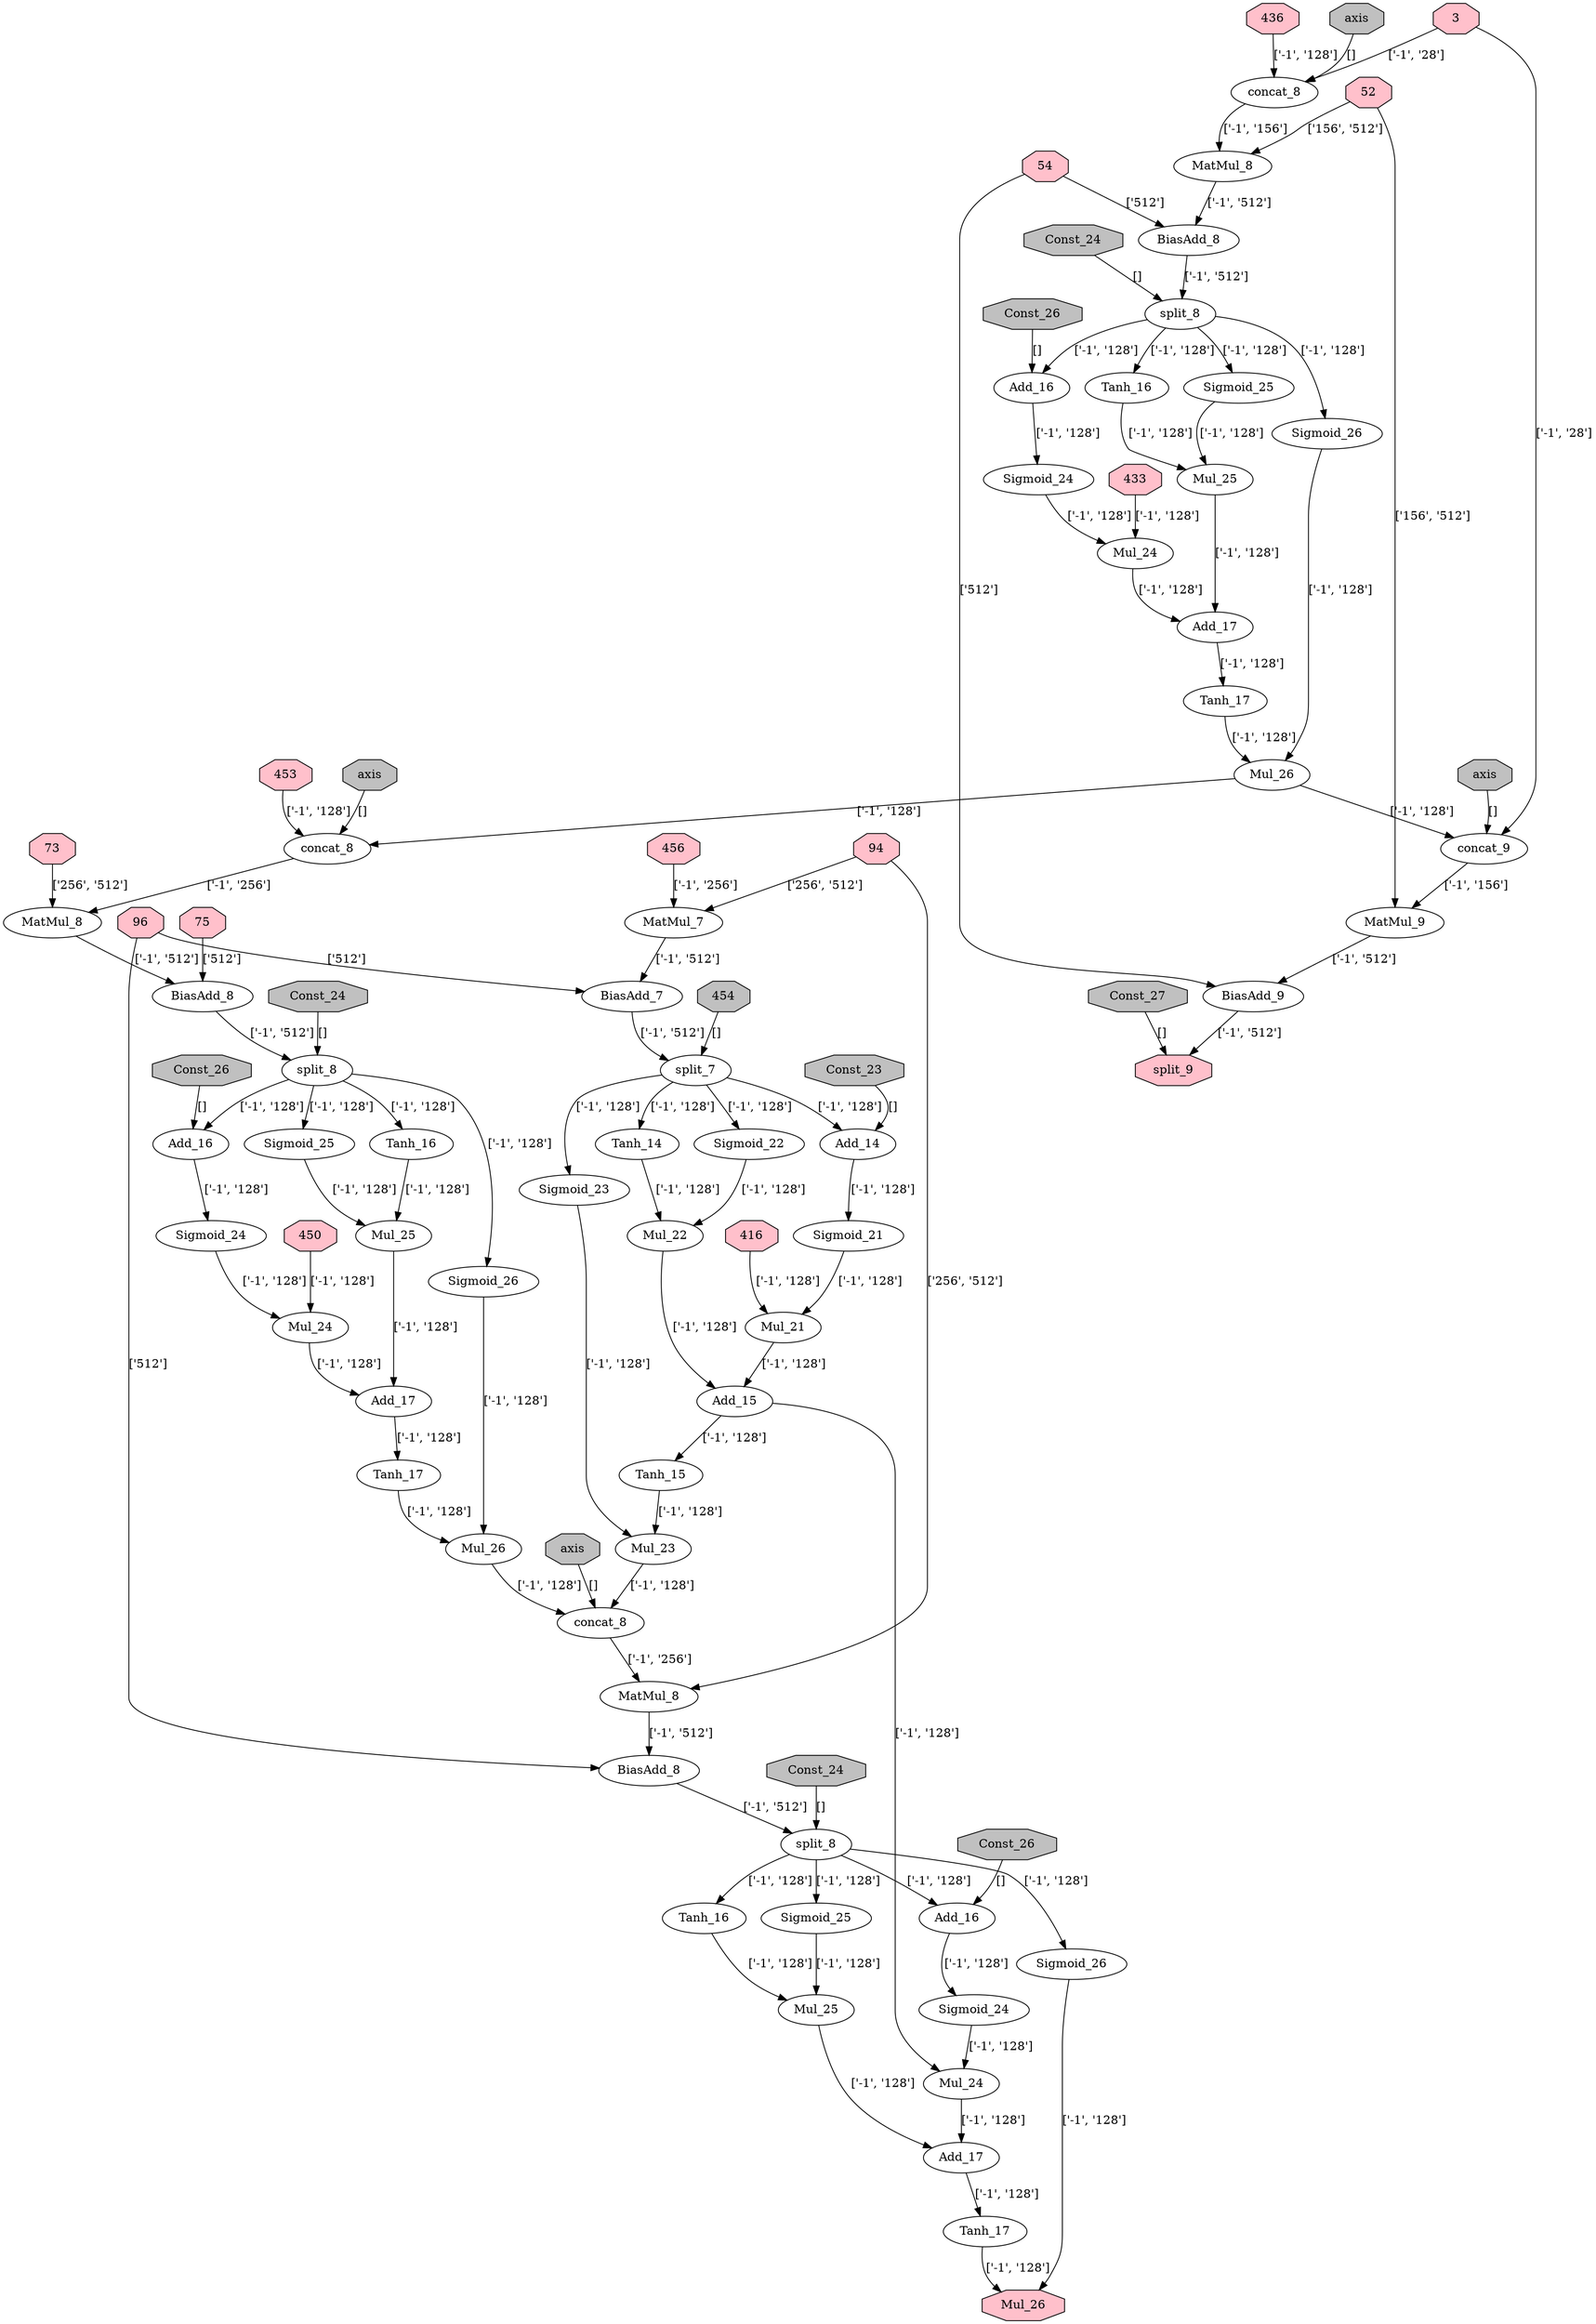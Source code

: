 strict digraph  {
	node [label="\N"];
	512	 [label=Add_16,
		name="rnn/rnn/multi_rnn_cell/cell_2/basic_lstm_cell/Add_16"];
	513	 [label=Sigmoid_24,
		name="rnn/rnn/multi_rnn_cell/cell_2/basic_lstm_cell/Sigmoid_24"];
	512 -> 513	 [label="['-1', '128']"];
	514	 [label=Mul_24,
		name="rnn/rnn/multi_rnn_cell/cell_2/basic_lstm_cell/Mul_24"];
	513 -> 514	 [label="['-1', '128']"];
	518	 [label=Add_17,
		name="rnn/rnn/multi_rnn_cell/cell_2/basic_lstm_cell/Add_17"];
	514 -> 518	 [label="['-1', '128']"];
	3	 [fillcolor=pink,
		shape=octagon,
		style=filled];
	524	 [label=concat_9,
		name="rnn/rnn/multi_rnn_cell/cell_0/basic_lstm_cell/concat_9"];
	3 -> 524	 [label="['-1', '28']"];
	473	 [label=concat_8,
		name="rnn/rnn/multi_rnn_cell/cell_0/basic_lstm_cell/concat_8"];
	3 -> 473	 [label="['-1', '28']"];
	516	 [label=Tanh_16,
		name="rnn/rnn/multi_rnn_cell/cell_2/basic_lstm_cell/Tanh_16"];
	517	 [label=Mul_25,
		name="rnn/rnn/multi_rnn_cell/cell_2/basic_lstm_cell/Mul_25"];
	516 -> 517	 [label="['-1', '128']"];
	517 -> 518	 [label="['-1', '128']"];
	519	 [label=Tanh_17,
		name="rnn/rnn/multi_rnn_cell/cell_2/basic_lstm_cell/Tanh_17"];
	518 -> 519	 [label="['-1', '128']"];
	521	 [fillcolor=pink,
		label=Mul_26,
		name="rnn/rnn/multi_rnn_cell/cell_2/basic_lstm_cell/Mul_26",
		shape=octagon,
		style=filled];
	519 -> 521	 [label="['-1', '128']"];
	520	 [label=Sigmoid_26,
		name="rnn/rnn/multi_rnn_cell/cell_2/basic_lstm_cell/Sigmoid_26"];
	520 -> 521	 [label="['-1', '128']"];
	522	 [fillcolor=grey,
		label=Const_27,
		name="rnn/rnn/multi_rnn_cell/cell_0/basic_lstm_cell/Const_27",
		shape=octagon,
		style=filled];
	527	 [fillcolor=pink,
		label=split_9,
		name="rnn/rnn/multi_rnn_cell/cell_0/basic_lstm_cell/split_9",
		shape=octagon,
		style=filled];
	522 -> 527	 [label="[]"];
	523	 [fillcolor=grey,
		label=axis,
		name="rnn/rnn/multi_rnn_cell/cell_0/basic_lstm_cell/concat_9/axis",
		shape=octagon,
		style=filled];
	523 -> 524	 [label="[]"];
	525	 [label=MatMul_9,
		name="rnn/rnn/multi_rnn_cell/cell_0/basic_lstm_cell/MatMul_9"];
	524 -> 525	 [label="['-1', '156']"];
	526	 [label=BiasAdd_9,
		name="rnn/rnn/multi_rnn_cell/cell_0/basic_lstm_cell/BiasAdd_9"];
	525 -> 526	 [label="['-1', '512']"];
	526 -> 527	 [label="['-1', '512']"];
	515	 [label=Sigmoid_25,
		name="rnn/rnn/multi_rnn_cell/cell_2/basic_lstm_cell/Sigmoid_25"];
	515 -> 517	 [label="['-1', '128']"];
	416	 [fillcolor=pink,
		shape=octagon,
		style=filled];
	463	 [label=Mul_21,
		name="rnn/rnn/multi_rnn_cell/cell_2/basic_lstm_cell/Mul_21"];
	416 -> 463	 [label="['-1', '128']"];
	433	 [fillcolor=pink,
		shape=octagon,
		style=filled];
	480	 [label=Mul_24,
		name="rnn/rnn/multi_rnn_cell/cell_0/basic_lstm_cell/Mul_24"];
	433 -> 480	 [label="['-1', '128']"];
	436	 [fillcolor=pink,
		shape=octagon,
		style=filled];
	436 -> 473	 [label="['-1', '128']"];
	478	 [label=Add_16,
		name="rnn/rnn/multi_rnn_cell/cell_0/basic_lstm_cell/Add_16"];
	479	 [label=Sigmoid_24,
		name="rnn/rnn/multi_rnn_cell/cell_0/basic_lstm_cell/Sigmoid_24"];
	478 -> 479	 [label="['-1', '128']"];
	54	 [fillcolor=pink,
		shape=octagon,
		style=filled];
	54 -> 526	 [label="['512']"];
	475	 [label=BiasAdd_8,
		name="rnn/rnn/multi_rnn_cell/cell_0/basic_lstm_cell/BiasAdd_8"];
	54 -> 475	 [label="['512']"];
	73	 [fillcolor=pink,
		shape=octagon,
		style=filled];
	491	 [label=MatMul_8,
		name="rnn/rnn/multi_rnn_cell/cell_1/basic_lstm_cell/MatMul_8"];
	73 -> 491	 [label="['256', '512']"];
	52	 [fillcolor=pink,
		shape=octagon,
		style=filled];
	52 -> 525	 [label="['156', '512']"];
	474	 [label=MatMul_8,
		name="rnn/rnn/multi_rnn_cell/cell_0/basic_lstm_cell/MatMul_8"];
	52 -> 474	 [label="['156', '512']"];
	484	 [label=Add_17,
		name="rnn/rnn/multi_rnn_cell/cell_0/basic_lstm_cell/Add_17"];
	480 -> 484	 [label="['-1', '128']"];
	450	 [fillcolor=pink,
		shape=octagon,
		style=filled];
	497	 [label=Mul_24,
		name="rnn/rnn/multi_rnn_cell/cell_1/basic_lstm_cell/Mul_24"];
	450 -> 497	 [label="['-1', '128']"];
	75	 [fillcolor=pink,
		shape=octagon,
		style=filled];
	492	 [label=BiasAdd_8,
		name="rnn/rnn/multi_rnn_cell/cell_1/basic_lstm_cell/BiasAdd_8"];
	75 -> 492	 [label="['512']"];
	453	 [fillcolor=pink,
		shape=octagon,
		style=filled];
	490	 [label=concat_8,
		name="rnn/rnn/multi_rnn_cell/cell_1/basic_lstm_cell/concat_8"];
	453 -> 490	 [label="['-1', '128']"];
	454	 [fillcolor=grey,
		shape=octagon,
		style=filled];
	459	 [label=split_7,
		name="rnn/rnn/multi_rnn_cell/cell_2/basic_lstm_cell/split_7"];
	454 -> 459	 [label="[]"];
	456	 [fillcolor=pink,
		shape=octagon,
		style=filled];
	457	 [label=MatMul_7,
		name="rnn/rnn/multi_rnn_cell/cell_2/basic_lstm_cell/MatMul_7"];
	456 -> 457	 [label="['-1', '256']"];
	458	 [label=BiasAdd_7,
		name="rnn/rnn/multi_rnn_cell/cell_2/basic_lstm_cell/BiasAdd_7"];
	457 -> 458	 [label="['-1', '512']"];
	458 -> 459	 [label="['-1', '512']"];
	461	 [label=Add_14,
		name="rnn/rnn/multi_rnn_cell/cell_2/basic_lstm_cell/Add_14"];
	459 -> 461	 [label="['-1', '128']"];
	464	 [label=Sigmoid_22,
		name="rnn/rnn/multi_rnn_cell/cell_2/basic_lstm_cell/Sigmoid_22"];
	459 -> 464	 [label="['-1', '128']"];
	465	 [label=Tanh_14,
		name="rnn/rnn/multi_rnn_cell/cell_2/basic_lstm_cell/Tanh_14"];
	459 -> 465	 [label="['-1', '128']"];
	469	 [label=Sigmoid_23,
		name="rnn/rnn/multi_rnn_cell/cell_2/basic_lstm_cell/Sigmoid_23"];
	459 -> 469	 [label="['-1', '128']"];
	460	 [fillcolor=grey,
		label=Const_23,
		name="rnn/rnn/multi_rnn_cell/cell_2/basic_lstm_cell/Const_23",
		shape=octagon,
		style=filled];
	460 -> 461	 [label="[]"];
	462	 [label=Sigmoid_21,
		name="rnn/rnn/multi_rnn_cell/cell_2/basic_lstm_cell/Sigmoid_21"];
	461 -> 462	 [label="['-1', '128']"];
	462 -> 463	 [label="['-1', '128']"];
	467	 [label=Add_15,
		name="rnn/rnn/multi_rnn_cell/cell_2/basic_lstm_cell/Add_15"];
	463 -> 467	 [label="['-1', '128']"];
	466	 [label=Mul_22,
		name="rnn/rnn/multi_rnn_cell/cell_2/basic_lstm_cell/Mul_22"];
	464 -> 466	 [label="['-1', '128']"];
	465 -> 466	 [label="['-1', '128']"];
	466 -> 467	 [label="['-1', '128']"];
	467 -> 514	 [label="['-1', '128']"];
	468	 [label=Tanh_15,
		name="rnn/rnn/multi_rnn_cell/cell_2/basic_lstm_cell/Tanh_15"];
	467 -> 468	 [label="['-1', '128']"];
	470	 [label=Mul_23,
		name="rnn/rnn/multi_rnn_cell/cell_2/basic_lstm_cell/Mul_23"];
	468 -> 470	 [label="['-1', '128']"];
	469 -> 470	 [label="['-1', '128']"];
	507	 [label=concat_8,
		name="rnn/rnn/multi_rnn_cell/cell_2/basic_lstm_cell/concat_8"];
	470 -> 507	 [label="['-1', '128']"];
	471	 [fillcolor=grey,
		label=Const_24,
		name="rnn/rnn/multi_rnn_cell/cell_0/basic_lstm_cell/Const_24",
		shape=octagon,
		style=filled];
	476	 [label=split_8,
		name="rnn/rnn/multi_rnn_cell/cell_0/basic_lstm_cell/split_8"];
	471 -> 476	 [label="[]"];
	472	 [fillcolor=grey,
		label=axis,
		name="rnn/rnn/multi_rnn_cell/cell_0/basic_lstm_cell/concat_8/axis",
		shape=octagon,
		style=filled];
	472 -> 473	 [label="[]"];
	473 -> 474	 [label="['-1', '156']"];
	474 -> 475	 [label="['-1', '512']"];
	475 -> 476	 [label="['-1', '512']"];
	476 -> 478	 [label="['-1', '128']"];
	481	 [label=Sigmoid_25,
		name="rnn/rnn/multi_rnn_cell/cell_0/basic_lstm_cell/Sigmoid_25"];
	476 -> 481	 [label="['-1', '128']"];
	482	 [label=Tanh_16,
		name="rnn/rnn/multi_rnn_cell/cell_0/basic_lstm_cell/Tanh_16"];
	476 -> 482	 [label="['-1', '128']"];
	486	 [label=Sigmoid_26,
		name="rnn/rnn/multi_rnn_cell/cell_0/basic_lstm_cell/Sigmoid_26"];
	476 -> 486	 [label="['-1', '128']"];
	477	 [fillcolor=grey,
		label=Const_26,
		name="rnn/rnn/multi_rnn_cell/cell_0/basic_lstm_cell/Const_26",
		shape=octagon,
		style=filled];
	477 -> 478	 [label="[]"];
	94	 [fillcolor=pink,
		shape=octagon,
		style=filled];
	94 -> 457	 [label="['256', '512']"];
	508	 [label=MatMul_8,
		name="rnn/rnn/multi_rnn_cell/cell_2/basic_lstm_cell/MatMul_8"];
	94 -> 508	 [label="['256', '512']"];
	479 -> 480	 [label="['-1', '128']"];
	96	 [fillcolor=pink,
		shape=octagon,
		style=filled];
	96 -> 458	 [label="['512']"];
	509	 [label=BiasAdd_8,
		name="rnn/rnn/multi_rnn_cell/cell_2/basic_lstm_cell/BiasAdd_8"];
	96 -> 509	 [label="['512']"];
	483	 [label=Mul_25,
		name="rnn/rnn/multi_rnn_cell/cell_0/basic_lstm_cell/Mul_25"];
	481 -> 483	 [label="['-1', '128']"];
	482 -> 483	 [label="['-1', '128']"];
	483 -> 484	 [label="['-1', '128']"];
	485	 [label=Tanh_17,
		name="rnn/rnn/multi_rnn_cell/cell_0/basic_lstm_cell/Tanh_17"];
	484 -> 485	 [label="['-1', '128']"];
	487	 [label=Mul_26,
		name="rnn/rnn/multi_rnn_cell/cell_0/basic_lstm_cell/Mul_26"];
	485 -> 487	 [label="['-1', '128']"];
	486 -> 487	 [label="['-1', '128']"];
	487 -> 524	 [label="['-1', '128']"];
	487 -> 490	 [label="['-1', '128']"];
	488	 [fillcolor=grey,
		label=Const_24,
		name="rnn/rnn/multi_rnn_cell/cell_1/basic_lstm_cell/Const_24",
		shape=octagon,
		style=filled];
	493	 [label=split_8,
		name="rnn/rnn/multi_rnn_cell/cell_1/basic_lstm_cell/split_8"];
	488 -> 493	 [label="[]"];
	489	 [fillcolor=grey,
		label=axis,
		name="rnn/rnn/multi_rnn_cell/cell_1/basic_lstm_cell/concat_8/axis",
		shape=octagon,
		style=filled];
	489 -> 490	 [label="[]"];
	490 -> 491	 [label="['-1', '256']"];
	491 -> 492	 [label="['-1', '512']"];
	492 -> 493	 [label="['-1', '512']"];
	495	 [label=Add_16,
		name="rnn/rnn/multi_rnn_cell/cell_1/basic_lstm_cell/Add_16"];
	493 -> 495	 [label="['-1', '128']"];
	498	 [label=Sigmoid_25,
		name="rnn/rnn/multi_rnn_cell/cell_1/basic_lstm_cell/Sigmoid_25"];
	493 -> 498	 [label="['-1', '128']"];
	499	 [label=Tanh_16,
		name="rnn/rnn/multi_rnn_cell/cell_1/basic_lstm_cell/Tanh_16"];
	493 -> 499	 [label="['-1', '128']"];
	503	 [label=Sigmoid_26,
		name="rnn/rnn/multi_rnn_cell/cell_1/basic_lstm_cell/Sigmoid_26"];
	493 -> 503	 [label="['-1', '128']"];
	494	 [fillcolor=grey,
		label=Const_26,
		name="rnn/rnn/multi_rnn_cell/cell_1/basic_lstm_cell/Const_26",
		shape=octagon,
		style=filled];
	494 -> 495	 [label="[]"];
	496	 [label=Sigmoid_24,
		name="rnn/rnn/multi_rnn_cell/cell_1/basic_lstm_cell/Sigmoid_24"];
	495 -> 496	 [label="['-1', '128']"];
	496 -> 497	 [label="['-1', '128']"];
	501	 [label=Add_17,
		name="rnn/rnn/multi_rnn_cell/cell_1/basic_lstm_cell/Add_17"];
	497 -> 501	 [label="['-1', '128']"];
	500	 [label=Mul_25,
		name="rnn/rnn/multi_rnn_cell/cell_1/basic_lstm_cell/Mul_25"];
	498 -> 500	 [label="['-1', '128']"];
	499 -> 500	 [label="['-1', '128']"];
	500 -> 501	 [label="['-1', '128']"];
	502	 [label=Tanh_17,
		name="rnn/rnn/multi_rnn_cell/cell_1/basic_lstm_cell/Tanh_17"];
	501 -> 502	 [label="['-1', '128']"];
	504	 [label=Mul_26,
		name="rnn/rnn/multi_rnn_cell/cell_1/basic_lstm_cell/Mul_26"];
	502 -> 504	 [label="['-1', '128']"];
	503 -> 504	 [label="['-1', '128']"];
	504 -> 507	 [label="['-1', '128']"];
	505	 [fillcolor=grey,
		label=Const_24,
		name="rnn/rnn/multi_rnn_cell/cell_2/basic_lstm_cell/Const_24",
		shape=octagon,
		style=filled];
	510	 [label=split_8,
		name="rnn/rnn/multi_rnn_cell/cell_2/basic_lstm_cell/split_8"];
	505 -> 510	 [label="[]"];
	506	 [fillcolor=grey,
		label=axis,
		name="rnn/rnn/multi_rnn_cell/cell_2/basic_lstm_cell/concat_8/axis",
		shape=octagon,
		style=filled];
	506 -> 507	 [label="[]"];
	507 -> 508	 [label="['-1', '256']"];
	508 -> 509	 [label="['-1', '512']"];
	509 -> 510	 [label="['-1', '512']"];
	510 -> 512	 [label="['-1', '128']"];
	510 -> 516	 [label="['-1', '128']"];
	510 -> 520	 [label="['-1', '128']"];
	510 -> 515	 [label="['-1', '128']"];
	511	 [fillcolor=grey,
		label=Const_26,
		name="rnn/rnn/multi_rnn_cell/cell_2/basic_lstm_cell/Const_26",
		shape=octagon,
		style=filled];
	511 -> 512	 [label="[]"];
}
